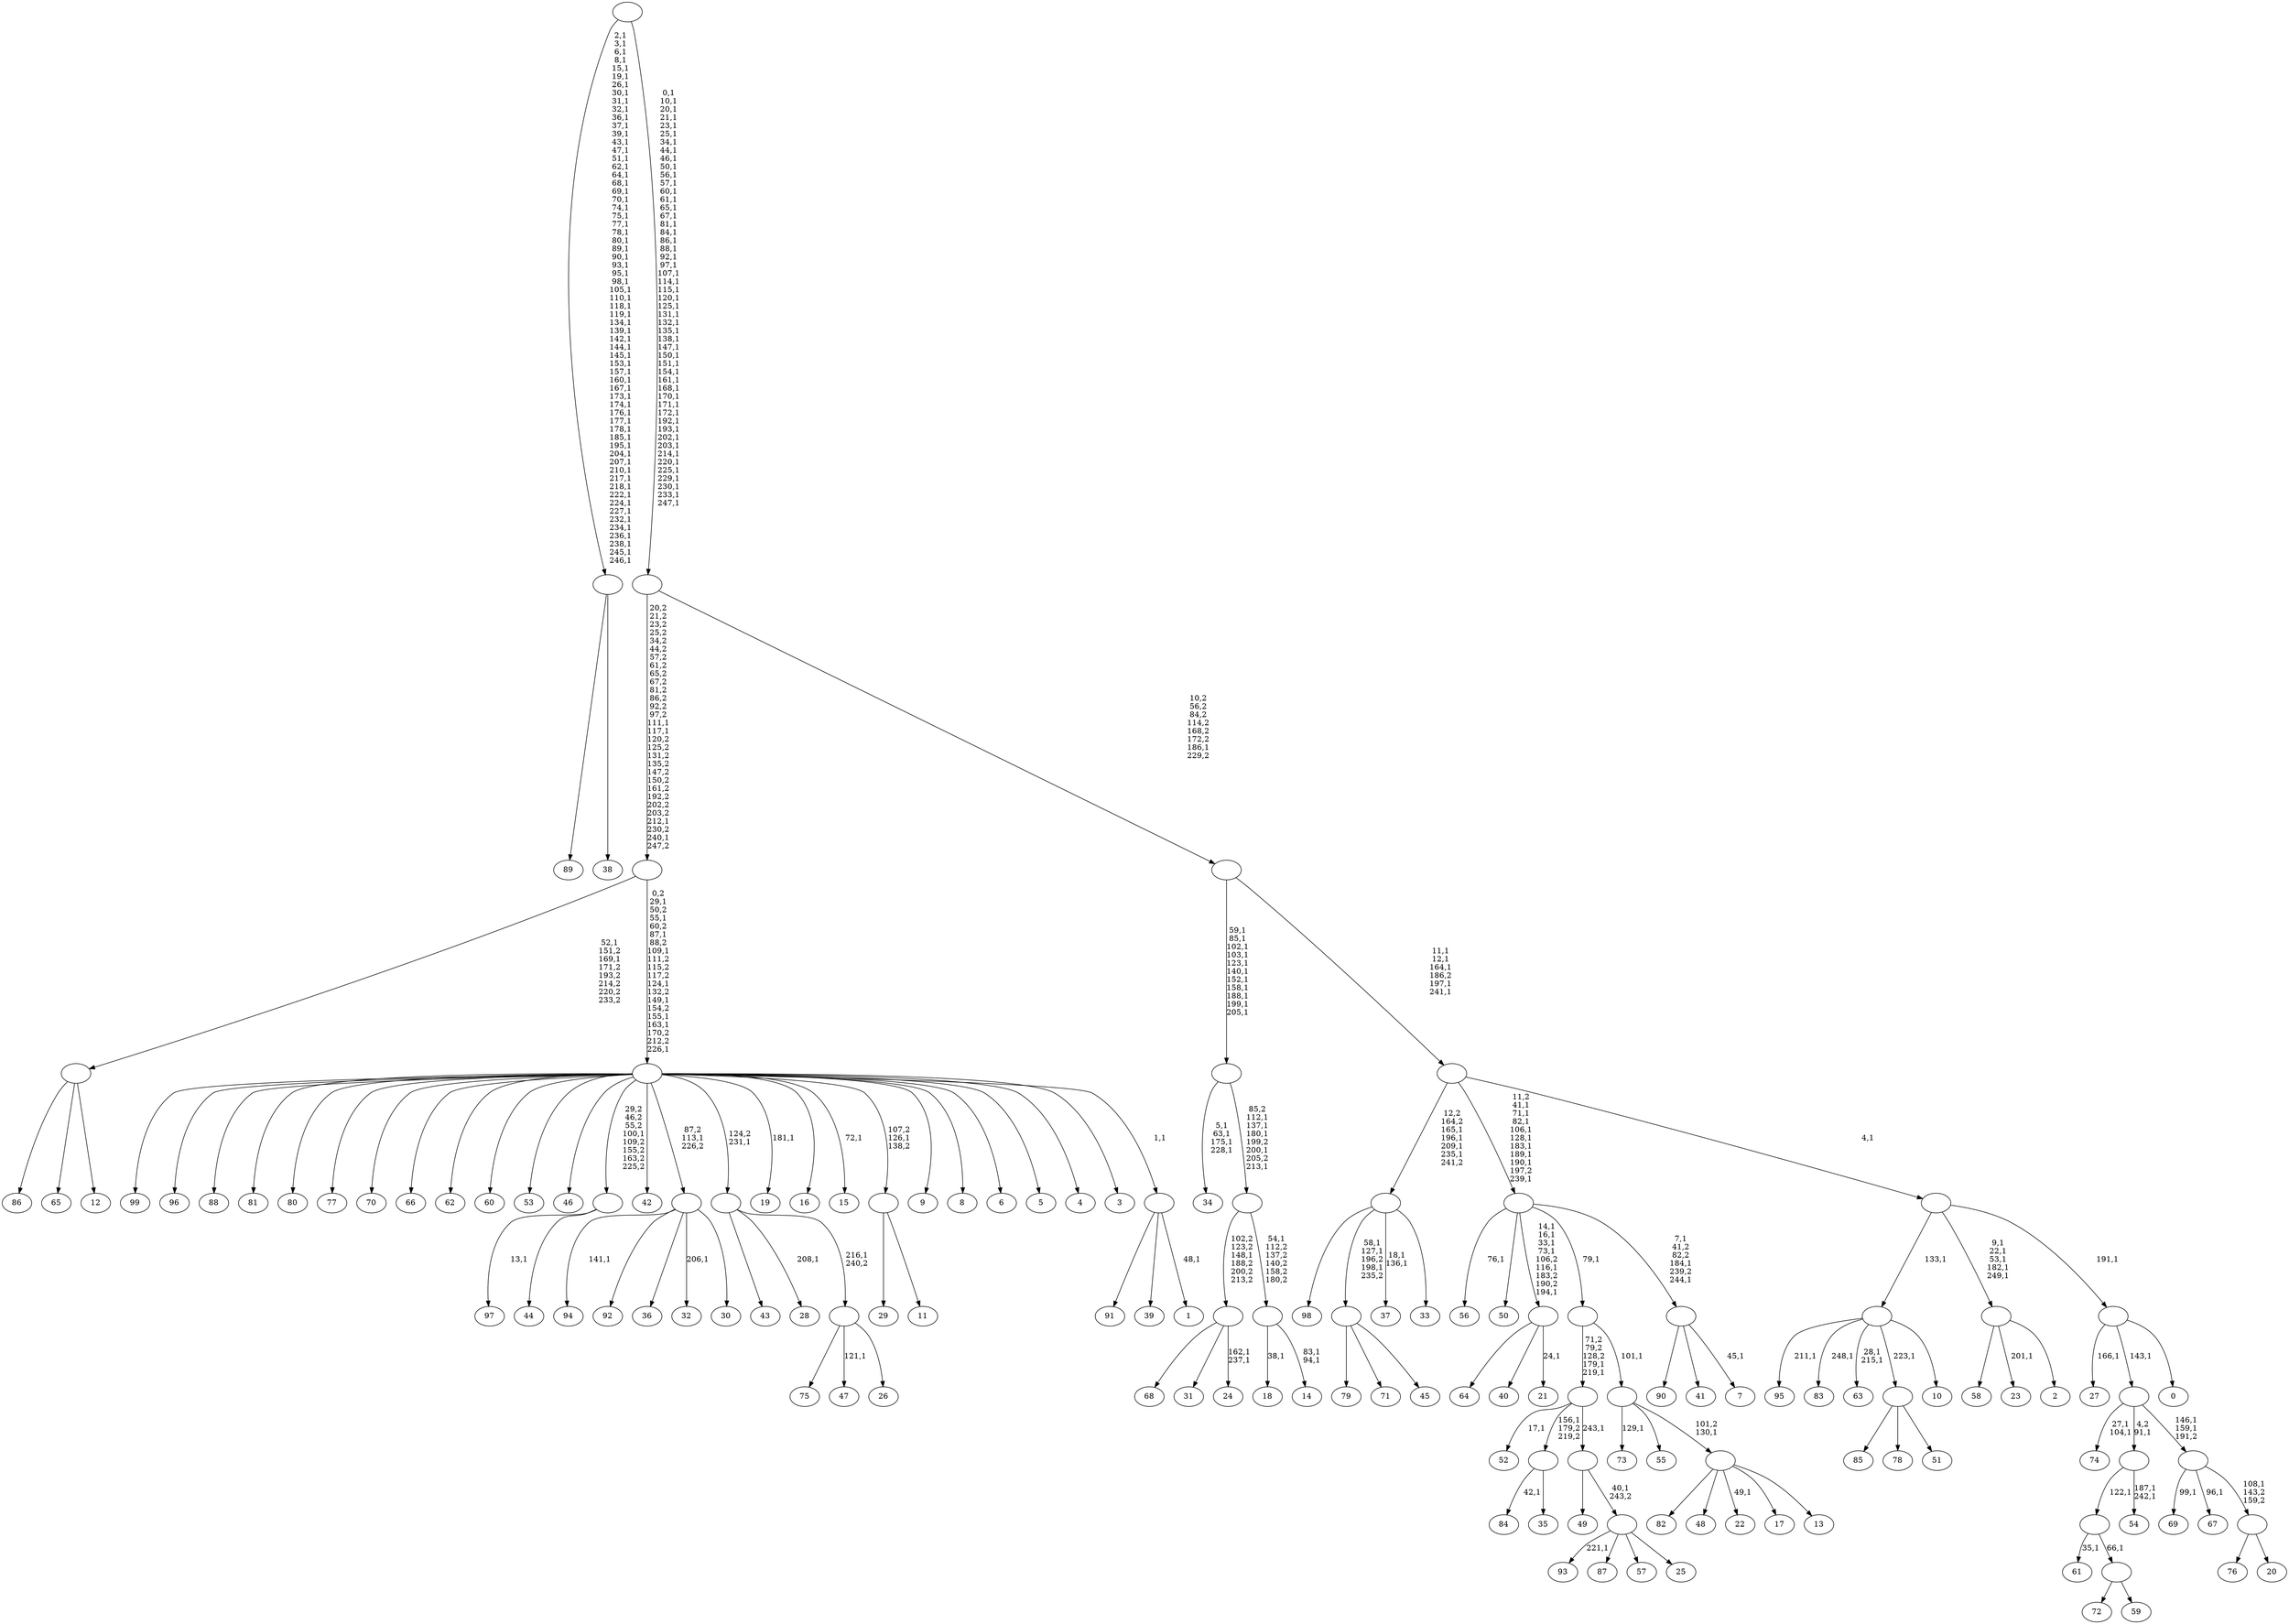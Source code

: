 digraph T {
	350 [label="99"]
	349 [label="98"]
	348 [label="97"]
	346 [label="96"]
	345 [label="95"]
	343 [label="94"]
	341 [label="93"]
	339 [label="92"]
	338 [label="91"]
	337 [label="90"]
	336 [label="89"]
	335 [label="88"]
	334 [label="87"]
	333 [label="86"]
	332 [label="85"]
	331 [label="84"]
	329 [label="83"]
	327 [label="82"]
	326 [label="81"]
	325 [label="80"]
	324 [label="79"]
	323 [label="78"]
	322 [label="77"]
	321 [label="76"]
	320 [label="75"]
	319 [label="74"]
	316 [label="73"]
	314 [label="72"]
	313 [label="71"]
	312 [label="70"]
	311 [label="69"]
	309 [label="68"]
	308 [label="67"]
	306 [label="66"]
	305 [label="65"]
	304 [label="64"]
	303 [label="63"]
	300 [label="62"]
	299 [label="61"]
	297 [label="60"]
	296 [label="59"]
	295 [label=""]
	294 [label=""]
	293 [label="58"]
	292 [label="57"]
	291 [label="56"]
	289 [label="55"]
	288 [label="54"]
	285 [label=""]
	284 [label="53"]
	283 [label="52"]
	281 [label="51"]
	280 [label=""]
	279 [label="50"]
	278 [label="49"]
	277 [label="48"]
	276 [label="47"]
	274 [label="46"]
	273 [label="45"]
	272 [label=""]
	269 [label="44"]
	268 [label=""]
	267 [label="43"]
	266 [label="42"]
	265 [label="41"]
	264 [label="40"]
	263 [label="39"]
	262 [label="38"]
	261 [label=""]
	196 [label="37"]
	193 [label="36"]
	192 [label="35"]
	191 [label=""]
	190 [label="34"]
	185 [label="33"]
	184 [label=""]
	180 [label="32"]
	178 [label="31"]
	177 [label="30"]
	176 [label=""]
	175 [label="29"]
	174 [label="28"]
	172 [label="27"]
	170 [label="26"]
	169 [label=""]
	168 [label=""]
	167 [label="25"]
	166 [label=""]
	165 [label=""]
	164 [label=""]
	162 [label="24"]
	159 [label=""]
	158 [label="23"]
	156 [label="22"]
	154 [label="21"]
	152 [label=""]
	146 [label="20"]
	145 [label=""]
	144 [label=""]
	142 [label=""]
	141 [label="19"]
	139 [label="18"]
	137 [label="17"]
	136 [label="16"]
	135 [label="15"]
	133 [label="14"]
	130 [label=""]
	129 [label=""]
	124 [label=""]
	113 [label="13"]
	112 [label=""]
	111 [label=""]
	110 [label=""]
	109 [label="12"]
	108 [label=""]
	106 [label="11"]
	105 [label=""]
	104 [label="10"]
	103 [label=""]
	102 [label="9"]
	101 [label="8"]
	100 [label="7"]
	98 [label=""]
	95 [label=""]
	86 [label="6"]
	85 [label="5"]
	84 [label="4"]
	83 [label="3"]
	82 [label="2"]
	81 [label=""]
	76 [label="1"]
	74 [label=""]
	73 [label=""]
	64 [label=""]
	60 [label="0"]
	59 [label=""]
	58 [label=""]
	57 [label=""]
	52 [label=""]
	51 [label=""]
	0 [label=""]
	295 -> 314 [label=""]
	295 -> 296 [label=""]
	294 -> 299 [label="35,1"]
	294 -> 295 [label="66,1"]
	285 -> 288 [label="187,1\n242,1"]
	285 -> 294 [label="122,1"]
	280 -> 332 [label=""]
	280 -> 323 [label=""]
	280 -> 281 [label=""]
	272 -> 324 [label=""]
	272 -> 313 [label=""]
	272 -> 273 [label=""]
	268 -> 348 [label="13,1"]
	268 -> 269 [label=""]
	261 -> 336 [label=""]
	261 -> 262 [label=""]
	191 -> 331 [label="42,1"]
	191 -> 192 [label=""]
	184 -> 196 [label="18,1\n136,1"]
	184 -> 272 [label="58,1\n127,1\n196,2\n198,1\n235,2"]
	184 -> 349 [label=""]
	184 -> 185 [label=""]
	176 -> 180 [label="206,1"]
	176 -> 343 [label="141,1"]
	176 -> 339 [label=""]
	176 -> 193 [label=""]
	176 -> 177 [label=""]
	169 -> 276 [label="121,1"]
	169 -> 320 [label=""]
	169 -> 170 [label=""]
	168 -> 174 [label="208,1"]
	168 -> 267 [label=""]
	168 -> 169 [label="216,1\n240,2"]
	166 -> 341 [label="221,1"]
	166 -> 334 [label=""]
	166 -> 292 [label=""]
	166 -> 167 [label=""]
	165 -> 278 [label=""]
	165 -> 166 [label="40,1\n243,2"]
	164 -> 283 [label="17,1"]
	164 -> 191 [label="156,1\n179,2\n219,2"]
	164 -> 165 [label="243,1"]
	159 -> 162 [label="162,1\n237,1"]
	159 -> 309 [label=""]
	159 -> 178 [label=""]
	152 -> 154 [label="24,1"]
	152 -> 304 [label=""]
	152 -> 264 [label=""]
	145 -> 321 [label=""]
	145 -> 146 [label=""]
	144 -> 308 [label="96,1"]
	144 -> 311 [label="99,1"]
	144 -> 145 [label="108,1\n143,2\n159,2"]
	142 -> 144 [label="146,1\n159,1\n191,2"]
	142 -> 319 [label="27,1\n104,1"]
	142 -> 285 [label="4,2\n91,1"]
	130 -> 133 [label="83,1\n94,1"]
	130 -> 139 [label="38,1"]
	129 -> 159 [label="102,2\n123,2\n148,1\n188,2\n200,2\n213,2"]
	129 -> 130 [label="54,1\n112,2\n137,2\n140,2\n158,2\n180,2"]
	124 -> 129 [label="85,2\n112,1\n137,1\n180,1\n199,2\n200,1\n205,2\n213,1"]
	124 -> 190 [label="5,1\n63,1\n175,1\n228,1"]
	112 -> 156 [label="49,1"]
	112 -> 327 [label=""]
	112 -> 277 [label=""]
	112 -> 137 [label=""]
	112 -> 113 [label=""]
	111 -> 316 [label="129,1"]
	111 -> 289 [label=""]
	111 -> 112 [label="101,2\n130,1"]
	110 -> 164 [label="71,2\n79,2\n128,2\n179,1\n219,1"]
	110 -> 111 [label="101,1"]
	108 -> 333 [label=""]
	108 -> 305 [label=""]
	108 -> 109 [label=""]
	105 -> 175 [label=""]
	105 -> 106 [label=""]
	103 -> 303 [label="28,1\n215,1"]
	103 -> 329 [label="248,1"]
	103 -> 345 [label="211,1"]
	103 -> 280 [label="223,1"]
	103 -> 104 [label=""]
	98 -> 100 [label="45,1"]
	98 -> 337 [label=""]
	98 -> 265 [label=""]
	95 -> 98 [label="7,1\n41,2\n82,2\n184,1\n239,2\n244,1"]
	95 -> 152 [label="14,1\n16,1\n33,1\n73,1\n106,2\n116,1\n183,2\n190,2\n194,1"]
	95 -> 291 [label="76,1"]
	95 -> 279 [label=""]
	95 -> 110 [label="79,1"]
	81 -> 158 [label="201,1"]
	81 -> 293 [label=""]
	81 -> 82 [label=""]
	74 -> 76 [label="48,1"]
	74 -> 338 [label=""]
	74 -> 263 [label=""]
	73 -> 135 [label="72,1"]
	73 -> 141 [label="181,1"]
	73 -> 350 [label=""]
	73 -> 346 [label=""]
	73 -> 335 [label=""]
	73 -> 326 [label=""]
	73 -> 325 [label=""]
	73 -> 322 [label=""]
	73 -> 312 [label=""]
	73 -> 306 [label=""]
	73 -> 300 [label=""]
	73 -> 297 [label=""]
	73 -> 284 [label=""]
	73 -> 274 [label=""]
	73 -> 268 [label="29,2\n46,2\n55,2\n100,1\n109,2\n155,2\n163,2\n225,2"]
	73 -> 266 [label=""]
	73 -> 176 [label="87,2\n113,1\n226,2"]
	73 -> 168 [label="124,2\n231,1"]
	73 -> 136 [label=""]
	73 -> 105 [label="107,2\n126,1\n138,2"]
	73 -> 102 [label=""]
	73 -> 101 [label=""]
	73 -> 86 [label=""]
	73 -> 85 [label=""]
	73 -> 84 [label=""]
	73 -> 83 [label=""]
	73 -> 74 [label="1,1"]
	64 -> 73 [label="0,2\n29,1\n50,2\n55,1\n60,2\n87,1\n88,2\n109,1\n111,2\n115,2\n117,2\n124,1\n132,2\n149,1\n154,2\n155,1\n163,1\n170,2\n212,2\n226,1"]
	64 -> 108 [label="52,1\n151,2\n169,1\n171,2\n193,2\n214,2\n220,2\n233,2"]
	59 -> 172 [label="166,1"]
	59 -> 142 [label="143,1"]
	59 -> 60 [label=""]
	58 -> 81 [label="9,1\n22,1\n53,1\n182,1\n249,1"]
	58 -> 103 [label="133,1"]
	58 -> 59 [label="191,1"]
	57 -> 95 [label="11,2\n41,1\n71,1\n82,1\n106,1\n128,1\n183,1\n189,1\n190,1\n197,2\n239,1"]
	57 -> 184 [label="12,2\n164,2\n165,1\n196,1\n209,1\n235,1\n241,2"]
	57 -> 58 [label="4,1"]
	52 -> 57 [label="11,1\n12,1\n164,1\n186,2\n197,1\n241,1"]
	52 -> 124 [label="59,1\n85,1\n102,1\n103,1\n123,1\n140,1\n152,1\n158,1\n188,1\n199,1\n205,1"]
	51 -> 64 [label="20,2\n21,2\n23,2\n25,2\n34,2\n44,2\n57,2\n61,2\n65,2\n67,2\n81,2\n86,2\n92,2\n97,2\n111,1\n117,1\n120,2\n125,2\n131,2\n135,2\n147,2\n150,2\n161,2\n192,2\n202,2\n203,2\n212,1\n230,2\n240,1\n247,2"]
	51 -> 52 [label="10,2\n56,2\n84,2\n114,2\n168,2\n172,2\n186,1\n229,2"]
	0 -> 51 [label="0,1\n10,1\n20,1\n21,1\n23,1\n25,1\n34,1\n44,1\n46,1\n50,1\n56,1\n57,1\n60,1\n61,1\n65,1\n67,1\n81,1\n84,1\n86,1\n88,1\n92,1\n97,1\n107,1\n114,1\n115,1\n120,1\n125,1\n131,1\n132,1\n135,1\n138,1\n147,1\n150,1\n151,1\n154,1\n161,1\n168,1\n170,1\n171,1\n172,1\n192,1\n193,1\n202,1\n203,1\n214,1\n220,1\n225,1\n229,1\n230,1\n233,1\n247,1"]
	0 -> 261 [label="2,1\n3,1\n6,1\n8,1\n15,1\n19,1\n26,1\n30,1\n31,1\n32,1\n36,1\n37,1\n39,1\n43,1\n47,1\n51,1\n62,1\n64,1\n68,1\n69,1\n70,1\n74,1\n75,1\n77,1\n78,1\n80,1\n89,1\n90,1\n93,1\n95,1\n98,1\n105,1\n110,1\n118,1\n119,1\n134,1\n139,1\n142,1\n144,1\n145,1\n153,1\n157,1\n160,1\n167,1\n173,1\n174,1\n176,1\n177,1\n178,1\n185,1\n195,1\n204,1\n207,1\n210,1\n217,1\n218,1\n222,1\n224,1\n227,1\n232,1\n234,1\n236,1\n238,1\n245,1\n246,1"]
}
